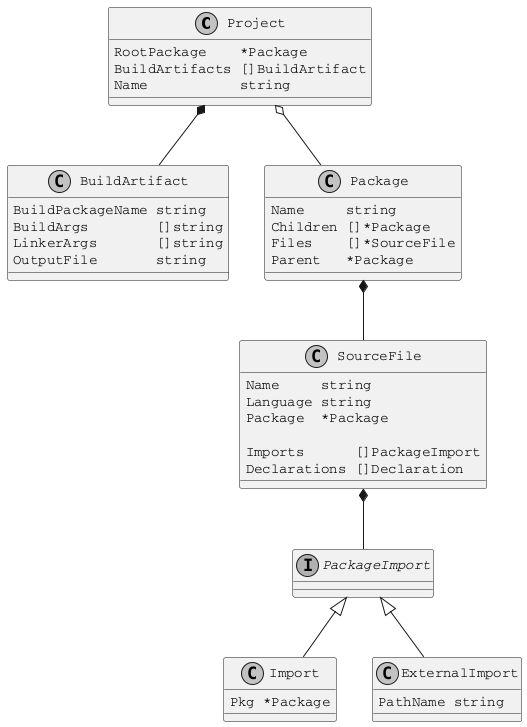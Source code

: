 @startuml
skinparam defaultFontName Courier
skinparam monochrome true
skinparam shadowing false

class Project {
	RootPackage    *Package
	BuildArtifacts []BuildArtifact
	Name           string
}

class BuildArtifact  {
	BuildPackageName string
	BuildArgs        []string
	LinkerArgs       []string
	OutputFile       string
}

class Package {
	Name     string
	Children []*Package
	Files    []*SourceFile
	Parent   *Package
}
                 
class SourceFile {
	Name     string
	Language string
	Package  *Package

	Imports      []PackageImport
	Declarations []Declaration
}

class Import {
	Pkg *Package
}

class ExternalImport {
	PathName string
}

interface PackageImport {

}

              

Project o-- Package
Project *-- BuildArtifact
Package *-- SourceFile
SourceFile *-- PackageImport
PackageImport <|-- Import
PackageImport <|-- ExternalImport

@enduml
